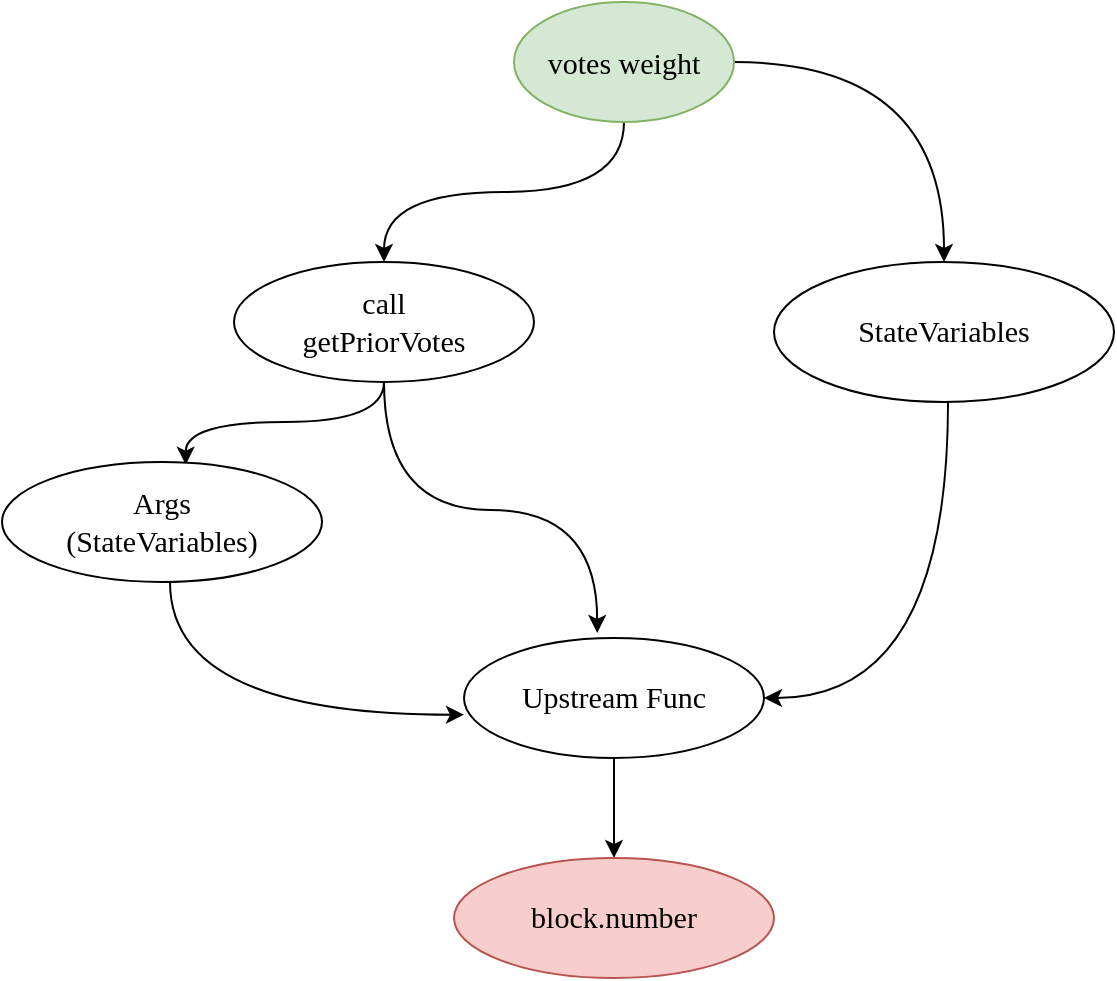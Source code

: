 <mxfile version="21.2.3" type="github">
  <diagram name="第 1 页" id="kz6f5KCUFOFx_yrh-0Or">
    <mxGraphModel dx="660" dy="922" grid="0" gridSize="10" guides="1" tooltips="1" connect="1" arrows="1" fold="1" page="1" pageScale="1" pageWidth="827" pageHeight="1169" math="0" shadow="0">
      <root>
        <mxCell id="0" />
        <mxCell id="1" parent="0" />
        <mxCell id="ql460tF2Ubj2OFCX9cF1-21" style="edgeStyle=orthogonalEdgeStyle;orthogonalLoop=1;jettySize=auto;html=1;curved=1;" edge="1" parent="1" source="ql460tF2Ubj2OFCX9cF1-1" target="ql460tF2Ubj2OFCX9cF1-2">
          <mxGeometry relative="1" as="geometry" />
        </mxCell>
        <mxCell id="ql460tF2Ubj2OFCX9cF1-22" style="edgeStyle=orthogonalEdgeStyle;orthogonalLoop=1;jettySize=auto;html=1;curved=1;" edge="1" parent="1" source="ql460tF2Ubj2OFCX9cF1-1" target="ql460tF2Ubj2OFCX9cF1-3">
          <mxGeometry relative="1" as="geometry" />
        </mxCell>
        <mxCell id="ql460tF2Ubj2OFCX9cF1-1" value="votes weight" style="ellipse;whiteSpace=wrap;html=1;hachureGap=4;fontFamily=Verdana;fontSize=15;align=center;fillColor=#d5e8d4;strokeColor=#82b366;" vertex="1" parent="1">
          <mxGeometry x="300" y="80" width="110" height="60" as="geometry" />
        </mxCell>
        <mxCell id="ql460tF2Ubj2OFCX9cF1-19" style="edgeStyle=orthogonalEdgeStyle;orthogonalLoop=1;jettySize=auto;html=1;entryX=0.574;entryY=0.022;entryDx=0;entryDy=0;entryPerimeter=0;curved=1;" edge="1" parent="1" source="ql460tF2Ubj2OFCX9cF1-2" target="ql460tF2Ubj2OFCX9cF1-5">
          <mxGeometry relative="1" as="geometry" />
        </mxCell>
        <mxCell id="ql460tF2Ubj2OFCX9cF1-20" style="edgeStyle=orthogonalEdgeStyle;orthogonalLoop=1;jettySize=auto;html=1;entryX=0.444;entryY=-0.042;entryDx=0;entryDy=0;entryPerimeter=0;curved=1;" edge="1" parent="1" source="ql460tF2Ubj2OFCX9cF1-2" target="ql460tF2Ubj2OFCX9cF1-4">
          <mxGeometry relative="1" as="geometry" />
        </mxCell>
        <mxCell id="ql460tF2Ubj2OFCX9cF1-2" value="&lt;font face=&quot;Verdana&quot; style=&quot;font-size: 15px;&quot;&gt;call &lt;br style=&quot;font-size: 15px;&quot;&gt;getPriorVotes&lt;/font&gt;" style="ellipse;whiteSpace=wrap;html=1;hachureGap=4;fontFamily=Architects Daughter;fontSource=https%3A%2F%2Ffonts.googleapis.com%2Fcss%3Ffamily%3DArchitects%2BDaughter;fontSize=15;" vertex="1" parent="1">
          <mxGeometry x="160" y="210" width="150" height="60" as="geometry" />
        </mxCell>
        <mxCell id="ql460tF2Ubj2OFCX9cF1-17" style="edgeStyle=orthogonalEdgeStyle;orthogonalLoop=1;jettySize=auto;html=1;entryX=1;entryY=0.5;entryDx=0;entryDy=0;curved=1;" edge="1" parent="1" source="ql460tF2Ubj2OFCX9cF1-3" target="ql460tF2Ubj2OFCX9cF1-4">
          <mxGeometry relative="1" as="geometry">
            <mxPoint x="515" y="428.833" as="targetPoint" />
            <mxPoint x="423" y="335" as="sourcePoint" />
            <Array as="points">
              <mxPoint x="517" y="428" />
            </Array>
          </mxGeometry>
        </mxCell>
        <mxCell id="ql460tF2Ubj2OFCX9cF1-3" value="&lt;font face=&quot;Verdana&quot;&gt;StateVariables&lt;/font&gt;" style="ellipse;whiteSpace=wrap;html=1;hachureGap=4;fontFamily=Architects Daughter;fontSource=https%3A%2F%2Ffonts.googleapis.com%2Fcss%3Ffamily%3DArchitects%2BDaughter;fontSize=15;" vertex="1" parent="1">
          <mxGeometry x="430" y="210" width="170" height="70" as="geometry" />
        </mxCell>
        <mxCell id="ql460tF2Ubj2OFCX9cF1-10" value="" style="edgeStyle=orthogonalEdgeStyle;rounded=0;orthogonalLoop=1;jettySize=auto;html=1;" edge="1" parent="1" source="ql460tF2Ubj2OFCX9cF1-4" target="ql460tF2Ubj2OFCX9cF1-6">
          <mxGeometry relative="1" as="geometry" />
        </mxCell>
        <mxCell id="ql460tF2Ubj2OFCX9cF1-4" value="&lt;font face=&quot;Verdana&quot;&gt;Upstream Func&lt;/font&gt;" style="ellipse;whiteSpace=wrap;html=1;hachureGap=4;fontFamily=Architects Daughter;fontSource=https%3A%2F%2Ffonts.googleapis.com%2Fcss%3Ffamily%3DArchitects%2BDaughter;fontSize=15;" vertex="1" parent="1">
          <mxGeometry x="275" y="398" width="150" height="60" as="geometry" />
        </mxCell>
        <mxCell id="ql460tF2Ubj2OFCX9cF1-18" style="edgeStyle=orthogonalEdgeStyle;orthogonalLoop=1;jettySize=auto;html=1;entryX=0;entryY=0.639;entryDx=0;entryDy=0;entryPerimeter=0;curved=1;" edge="1" parent="1" source="ql460tF2Ubj2OFCX9cF1-5" target="ql460tF2Ubj2OFCX9cF1-4">
          <mxGeometry relative="1" as="geometry">
            <Array as="points">
              <mxPoint x="128" y="436" />
            </Array>
          </mxGeometry>
        </mxCell>
        <mxCell id="ql460tF2Ubj2OFCX9cF1-5" value="&lt;font face=&quot;Verdana&quot;&gt;Args&lt;br&gt;(StateVariables)&lt;/font&gt;" style="ellipse;whiteSpace=wrap;html=1;hachureGap=4;fontFamily=Architects Daughter;fontSource=https%3A%2F%2Ffonts.googleapis.com%2Fcss%3Ffamily%3DArchitects%2BDaughter;fontSize=15;" vertex="1" parent="1">
          <mxGeometry x="44" y="310" width="160" height="60" as="geometry" />
        </mxCell>
        <mxCell id="ql460tF2Ubj2OFCX9cF1-6" value="&lt;font face=&quot;Verdana&quot;&gt;block.number&lt;/font&gt;" style="ellipse;whiteSpace=wrap;html=1;hachureGap=4;fontFamily=Architects Daughter;fontSource=https%3A%2F%2Ffonts.googleapis.com%2Fcss%3Ffamily%3DArchitects%2BDaughter;fontSize=15;fillColor=#f8cecc;strokeColor=#b85450;" vertex="1" parent="1">
          <mxGeometry x="270" y="508" width="160" height="60" as="geometry" />
        </mxCell>
      </root>
    </mxGraphModel>
  </diagram>
</mxfile>
